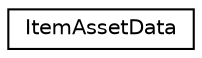 digraph "Graphical Class Hierarchy"
{
 // LATEX_PDF_SIZE
  edge [fontname="Helvetica",fontsize="10",labelfontname="Helvetica",labelfontsize="10"];
  node [fontname="Helvetica",fontsize="10",shape=record];
  rankdir="LR";
  Node0 [label="ItemAssetData",height=0.2,width=0.4,color="black", fillcolor="white", style="filled",URL="$structItemAssetData.html",tooltip="Contains asset data loaded into memory for a specific item."];
}
